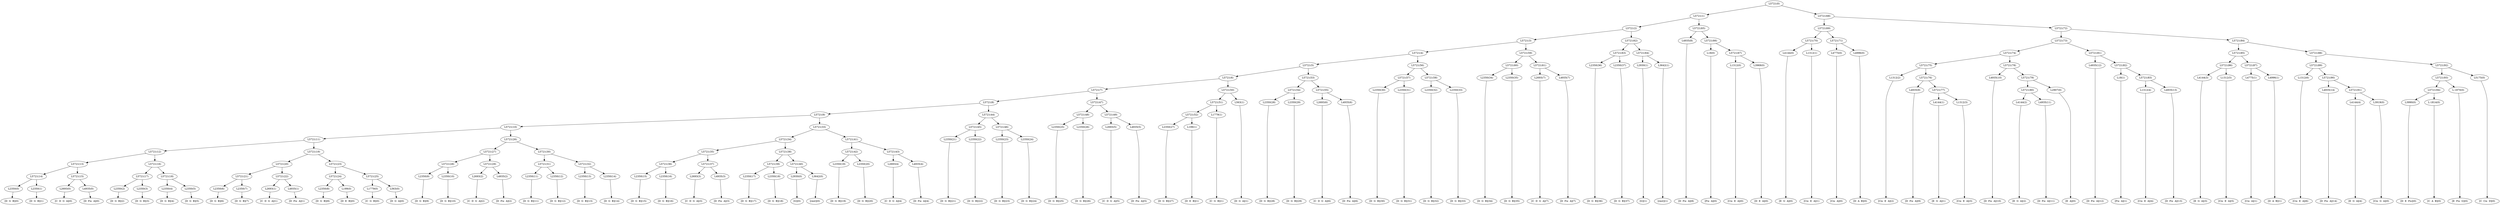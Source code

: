 digraph sample{
"L2350(0)"->"[D  G  B](0)"
"L2350(1)"->"[D  G  B](1)"
"L5721(14)"->"L2350(0)"
"L5721(14)"->"L2350(1)"
"L2693(0)"->"[C  D  G  A](0)"
"L4935(0)"->"[D  Fis  A](0)"
"L5721(15)"->"L2693(0)"
"L5721(15)"->"L4935(0)"
"L5721(13)"->"L5721(14)"
"L5721(13)"->"L5721(15)"
"L2350(2)"->"[D  G  B](2)"
"L2350(3)"->"[D  G  B](3)"
"L5721(17)"->"L2350(2)"
"L5721(17)"->"L2350(3)"
"L2350(4)"->"[D  G  B](4)"
"L2350(5)"->"[D  G  B](5)"
"L5721(18)"->"L2350(4)"
"L5721(18)"->"L2350(5)"
"L5721(16)"->"L5721(17)"
"L5721(16)"->"L5721(18)"
"L5721(12)"->"L5721(13)"
"L5721(12)"->"L5721(16)"
"L2350(6)"->"[D  G  B](6)"
"L2350(7)"->"[D  G  B](7)"
"L5721(21)"->"L2350(6)"
"L5721(21)"->"L2350(7)"
"L2693(1)"->"[C  D  G  A](1)"
"L4935(1)"->"[D  Fis  A](1)"
"L5721(22)"->"L2693(1)"
"L5721(22)"->"L4935(1)"
"L5721(20)"->"L5721(21)"
"L5721(20)"->"L5721(22)"
"L2350(8)"->"[D  G  B](8)"
"L199(0)"->"[D  E  B](0)"
"L5721(24)"->"L2350(8)"
"L5721(24)"->"L199(0)"
"L1779(0)"->"[C  G  B](0)"
"L563(0)"->"[D  G  A](0)"
"L5721(25)"->"L1779(0)"
"L5721(25)"->"L563(0)"
"L5721(23)"->"L5721(24)"
"L5721(23)"->"L5721(25)"
"L5721(19)"->"L5721(20)"
"L5721(19)"->"L5721(23)"
"L5721(11)"->"L5721(12)"
"L5721(11)"->"L5721(19)"
"L2350(9)"->"[D  G  B](9)"
"L2350(10)"->"[D  G  B](10)"
"L5721(28)"->"L2350(9)"
"L5721(28)"->"L2350(10)"
"L2693(2)"->"[C  D  G  A](2)"
"L4935(2)"->"[D  Fis  A](2)"
"L5721(29)"->"L2693(2)"
"L5721(29)"->"L4935(2)"
"L5721(27)"->"L5721(28)"
"L5721(27)"->"L5721(29)"
"L2350(11)"->"[D  G  B](11)"
"L2350(12)"->"[D  G  B](12)"
"L5721(31)"->"L2350(11)"
"L5721(31)"->"L2350(12)"
"L2350(13)"->"[D  G  B](13)"
"L2350(14)"->"[D  G  B](14)"
"L5721(32)"->"L2350(13)"
"L5721(32)"->"L2350(14)"
"L5721(30)"->"L5721(31)"
"L5721(30)"->"L5721(32)"
"L5721(26)"->"L5721(27)"
"L5721(26)"->"L5721(30)"
"L5721(10)"->"L5721(11)"
"L5721(10)"->"L5721(26)"
"L2350(15)"->"[D  G  B](15)"
"L2350(16)"->"[D  G  B](16)"
"L5721(36)"->"L2350(15)"
"L5721(36)"->"L2350(16)"
"L2693(3)"->"[C  D  G  A](3)"
"L4935(3)"->"[D  Fis  A](3)"
"L5721(37)"->"L2693(3)"
"L5721(37)"->"L4935(3)"
"L5721(35)"->"L5721(36)"
"L5721(35)"->"L5721(37)"
"L2350(17)"->"[D  G  B](17)"
"L2350(18)"->"[D  G  B](18)"
"L5721(39)"->"L2350(17)"
"L5721(39)"->"L2350(18)"
"L2930(0)"->"[G](0)"
"L3642(0)"->"[rest](0)"
"L5721(40)"->"L2930(0)"
"L5721(40)"->"L3642(0)"
"L5721(38)"->"L5721(39)"
"L5721(38)"->"L5721(40)"
"L5721(34)"->"L5721(35)"
"L5721(34)"->"L5721(38)"
"L2350(19)"->"[D  G  B](19)"
"L2350(20)"->"[D  G  B](20)"
"L5721(42)"->"L2350(19)"
"L5721(42)"->"L2350(20)"
"L2693(4)"->"[C  D  G  A](4)"
"L4935(4)"->"[D  Fis  A](4)"
"L5721(43)"->"L2693(4)"
"L5721(43)"->"L4935(4)"
"L5721(41)"->"L5721(42)"
"L5721(41)"->"L5721(43)"
"L5721(33)"->"L5721(34)"
"L5721(33)"->"L5721(41)"
"L5721(9)"->"L5721(10)"
"L5721(9)"->"L5721(33)"
"L2350(21)"->"[D  G  B](21)"
"L2350(22)"->"[D  G  B](22)"
"L5721(45)"->"L2350(21)"
"L5721(45)"->"L2350(22)"
"L2350(23)"->"[D  G  B](23)"
"L2350(24)"->"[D  G  B](24)"
"L5721(46)"->"L2350(23)"
"L5721(46)"->"L2350(24)"
"L5721(44)"->"L5721(45)"
"L5721(44)"->"L5721(46)"
"L5721(8)"->"L5721(9)"
"L5721(8)"->"L5721(44)"
"L2350(25)"->"[D  G  B](25)"
"L2350(26)"->"[D  G  B](26)"
"L5721(48)"->"L2350(25)"
"L5721(48)"->"L2350(26)"
"L2693(5)"->"[C  D  G  A](5)"
"L4935(5)"->"[D  Fis  A](5)"
"L5721(49)"->"L2693(5)"
"L5721(49)"->"L4935(5)"
"L5721(47)"->"L5721(48)"
"L5721(47)"->"L5721(49)"
"L5721(7)"->"L5721(8)"
"L5721(7)"->"L5721(47)"
"L2350(27)"->"[D  G  B](27)"
"L199(1)"->"[D  E  B](1)"
"L5721(52)"->"L2350(27)"
"L5721(52)"->"L199(1)"
"L1779(1)"->"[C  G  B](1)"
"L5721(51)"->"L5721(52)"
"L5721(51)"->"L1779(1)"
"L563(1)"->"[D  G  A](1)"
"L5721(50)"->"L5721(51)"
"L5721(50)"->"L563(1)"
"L5721(6)"->"L5721(7)"
"L5721(6)"->"L5721(50)"
"L2350(28)"->"[D  G  B](28)"
"L2350(29)"->"[D  G  B](29)"
"L5721(54)"->"L2350(28)"
"L5721(54)"->"L2350(29)"
"L2693(6)"->"[C  D  G  A](6)"
"L4935(6)"->"[D  Fis  A](6)"
"L5721(55)"->"L2693(6)"
"L5721(55)"->"L4935(6)"
"L5721(53)"->"L5721(54)"
"L5721(53)"->"L5721(55)"
"L5721(5)"->"L5721(6)"
"L5721(5)"->"L5721(53)"
"L2350(30)"->"[D  G  B](30)"
"L2350(31)"->"[D  G  B](31)"
"L5721(57)"->"L2350(30)"
"L5721(57)"->"L2350(31)"
"L2350(32)"->"[D  G  B](32)"
"L2350(33)"->"[D  G  B](33)"
"L5721(58)"->"L2350(32)"
"L5721(58)"->"L2350(33)"
"L5721(56)"->"L5721(57)"
"L5721(56)"->"L5721(58)"
"L5721(4)"->"L5721(5)"
"L5721(4)"->"L5721(56)"
"L2350(34)"->"[D  G  B](34)"
"L2350(35)"->"[D  G  B](35)"
"L5721(60)"->"L2350(34)"
"L5721(60)"->"L2350(35)"
"L2693(7)"->"[C  D  G  A](7)"
"L4935(7)"->"[D  Fis  A](7)"
"L5721(61)"->"L2693(7)"
"L5721(61)"->"L4935(7)"
"L5721(59)"->"L5721(60)"
"L5721(59)"->"L5721(61)"
"L5721(3)"->"L5721(4)"
"L5721(3)"->"L5721(59)"
"L2350(36)"->"[D  G  B](36)"
"L2350(37)"->"[D  G  B](37)"
"L5721(63)"->"L2350(36)"
"L5721(63)"->"L2350(37)"
"L2930(1)"->"[G](1)"
"L3642(1)"->"[rest](1)"
"L5721(64)"->"L2930(1)"
"L5721(64)"->"L3642(1)"
"L5721(62)"->"L5721(63)"
"L5721(62)"->"L5721(64)"
"L5721(2)"->"L5721(3)"
"L5721(2)"->"L5721(62)"
"L4935(8)"->"[D  Fis  A](8)"
"L18(0)"->"[Fis  A](0)"
"L1312(0)"->"[Cis  E  A](0)"
"L3969(0)"->"[D  E  A](0)"
"L5721(67)"->"L1312(0)"
"L5721(67)"->"L3969(0)"
"L5721(66)"->"L18(0)"
"L5721(66)"->"L5721(67)"
"L5721(65)"->"L4935(8)"
"L5721(65)"->"L5721(66)"
"L5721(1)"->"L5721(2)"
"L5721(1)"->"L5721(65)"
"L4144(0)"->"[E  G  A](0)"
"L1312(1)"->"[Cis  E  A](1)"
"L5721(70)"->"L4144(0)"
"L5721(70)"->"L1312(1)"
"L4775(0)"->"[Cis  A](0)"
"L4996(0)"->"[D  A  B](0)"
"L5721(71)"->"L4775(0)"
"L5721(71)"->"L4996(0)"
"L5721(69)"->"L5721(70)"
"L5721(69)"->"L5721(71)"
"L1312(2)"->"[Cis  E  A](2)"
"L4935(9)"->"[D  Fis  A](9)"
"L4144(1)"->"[E  G  A](1)"
"L1312(3)"->"[Cis  E  A](3)"
"L5721(77)"->"L4144(1)"
"L5721(77)"->"L1312(3)"
"L5721(76)"->"L4935(9)"
"L5721(76)"->"L5721(77)"
"L5721(75)"->"L1312(2)"
"L5721(75)"->"L5721(76)"
"L4935(10)"->"[D  Fis  A](10)"
"L4144(2)"->"[E  G  A](2)"
"L4935(11)"->"[D  Fis  A](11)"
"L5721(80)"->"L4144(2)"
"L5721(80)"->"L4935(11)"
"L2907(0)"->"[E  A](0)"
"L5721(79)"->"L5721(80)"
"L5721(79)"->"L2907(0)"
"L5721(78)"->"L4935(10)"
"L5721(78)"->"L5721(79)"
"L5721(74)"->"L5721(75)"
"L5721(74)"->"L5721(78)"
"L4935(12)"->"[D  Fis  A](12)"
"L18(1)"->"[Fis  A](1)"
"L1312(4)"->"[Cis  E  A](4)"
"L4935(13)"->"[D  Fis  A](13)"
"L5721(83)"->"L1312(4)"
"L5721(83)"->"L4935(13)"
"L5721(82)"->"L18(1)"
"L5721(82)"->"L5721(83)"
"L5721(81)"->"L4935(12)"
"L5721(81)"->"L5721(82)"
"L5721(73)"->"L5721(74)"
"L5721(73)"->"L5721(81)"
"L4144(3)"->"[E  G  A](3)"
"L1312(5)"->"[Cis  E  A](5)"
"L5721(86)"->"L4144(3)"
"L5721(86)"->"L1312(5)"
"L4775(1)"->"[Cis  A](1)"
"L4996(1)"->"[D  A  B](1)"
"L5721(87)"->"L4775(1)"
"L5721(87)"->"L4996(1)"
"L5721(85)"->"L5721(86)"
"L5721(85)"->"L5721(87)"
"L1312(6)"->"[Cis  E  A](6)"
"L4935(14)"->"[D  Fis  A](14)"
"L4144(4)"->"[E  G  A](4)"
"L3919(0)"->"[Cis  G  A](0)"
"L5721(91)"->"L4144(4)"
"L5721(91)"->"L3919(0)"
"L5721(90)"->"L4935(14)"
"L5721(90)"->"L5721(91)"
"L5721(89)"->"L1312(6)"
"L5721(89)"->"L5721(90)"
"L3990(0)"->"[D  E  Fis](0)"
"L-1814(0)"->"[C  A  B](0)"
"L5721(94)"->"L3990(0)"
"L5721(94)"->"L-1814(0)"
"L-1870(0)"->"[E  Fis  G](0)"
"L5721(93)"->"L5721(94)"
"L5721(93)"->"L-1870(0)"
"L5175(0)"->"[C  Cis  D](0)"
"L5721(92)"->"L5721(93)"
"L5721(92)"->"L5175(0)"
"L5721(88)"->"L5721(89)"
"L5721(88)"->"L5721(92)"
"L5721(84)"->"L5721(85)"
"L5721(84)"->"L5721(88)"
"L5721(72)"->"L5721(73)"
"L5721(72)"->"L5721(84)"
"L5721(68)"->"L5721(69)"
"L5721(68)"->"L5721(72)"
"L5721(0)"->"L5721(1)"
"L5721(0)"->"L5721(68)"
{rank = min; "L5721(0)"}
{rank = same; "L5721(1)"; "L5721(68)";}
{rank = same; "L5721(2)"; "L5721(65)"; "L5721(69)"; "L5721(72)";}
{rank = same; "L5721(3)"; "L5721(62)"; "L4935(8)"; "L5721(66)"; "L5721(70)"; "L5721(71)"; "L5721(73)"; "L5721(84)";}
{rank = same; "L5721(4)"; "L5721(59)"; "L5721(63)"; "L5721(64)"; "L18(0)"; "L5721(67)"; "L4144(0)"; "L1312(1)"; "L4775(0)"; "L4996(0)"; "L5721(74)"; "L5721(81)"; "L5721(85)"; "L5721(88)";}
{rank = same; "L5721(5)"; "L5721(56)"; "L5721(60)"; "L5721(61)"; "L2350(36)"; "L2350(37)"; "L2930(1)"; "L3642(1)"; "L1312(0)"; "L3969(0)"; "L5721(75)"; "L5721(78)"; "L4935(12)"; "L5721(82)"; "L5721(86)"; "L5721(87)"; "L5721(89)"; "L5721(92)";}
{rank = same; "L5721(6)"; "L5721(53)"; "L5721(57)"; "L5721(58)"; "L2350(34)"; "L2350(35)"; "L2693(7)"; "L4935(7)"; "L1312(2)"; "L5721(76)"; "L4935(10)"; "L5721(79)"; "L18(1)"; "L5721(83)"; "L4144(3)"; "L1312(5)"; "L4775(1)"; "L4996(1)"; "L1312(6)"; "L5721(90)"; "L5721(93)"; "L5175(0)";}
{rank = same; "L5721(7)"; "L5721(50)"; "L5721(54)"; "L5721(55)"; "L2350(30)"; "L2350(31)"; "L2350(32)"; "L2350(33)"; "L4935(9)"; "L5721(77)"; "L5721(80)"; "L2907(0)"; "L1312(4)"; "L4935(13)"; "L4935(14)"; "L5721(91)"; "L5721(94)"; "L-1870(0)";}
{rank = same; "L5721(8)"; "L5721(47)"; "L5721(51)"; "L563(1)"; "L2350(28)"; "L2350(29)"; "L2693(6)"; "L4935(6)"; "L4144(1)"; "L1312(3)"; "L4144(2)"; "L4935(11)"; "L4144(4)"; "L3919(0)"; "L3990(0)"; "L-1814(0)";}
{rank = same; "L5721(9)"; "L5721(44)"; "L5721(48)"; "L5721(49)"; "L5721(52)"; "L1779(1)";}
{rank = same; "L5721(10)"; "L5721(33)"; "L5721(45)"; "L5721(46)"; "L2350(25)"; "L2350(26)"; "L2693(5)"; "L4935(5)"; "L2350(27)"; "L199(1)";}
{rank = same; "L5721(11)"; "L5721(26)"; "L5721(34)"; "L5721(41)"; "L2350(21)"; "L2350(22)"; "L2350(23)"; "L2350(24)";}
{rank = same; "L5721(12)"; "L5721(19)"; "L5721(27)"; "L5721(30)"; "L5721(35)"; "L5721(38)"; "L5721(42)"; "L5721(43)";}
{rank = same; "L5721(13)"; "L5721(16)"; "L5721(20)"; "L5721(23)"; "L5721(28)"; "L5721(29)"; "L5721(31)"; "L5721(32)"; "L5721(36)"; "L5721(37)"; "L5721(39)"; "L5721(40)"; "L2350(19)"; "L2350(20)"; "L2693(4)"; "L4935(4)";}
{rank = same; "L5721(14)"; "L5721(15)"; "L5721(17)"; "L5721(18)"; "L5721(21)"; "L5721(22)"; "L5721(24)"; "L5721(25)"; "L2350(9)"; "L2350(10)"; "L2693(2)"; "L4935(2)"; "L2350(11)"; "L2350(12)"; "L2350(13)"; "L2350(14)"; "L2350(15)"; "L2350(16)"; "L2693(3)"; "L4935(3)"; "L2350(17)"; "L2350(18)"; "L2930(0)"; "L3642(0)";}
{rank = same; "L2350(0)"; "L2350(1)"; "L2693(0)"; "L4935(0)"; "L2350(2)"; "L2350(3)"; "L2350(4)"; "L2350(5)"; "L2350(6)"; "L2350(7)"; "L2693(1)"; "L4935(1)"; "L2350(8)"; "L199(0)"; "L1779(0)"; "L563(0)";}
{rank = max; "[C  A  B](0)"; "[C  Cis  D](0)"; "[C  D  G  A](0)"; "[C  D  G  A](1)"; "[C  D  G  A](2)"; "[C  D  G  A](3)"; "[C  D  G  A](4)"; "[C  D  G  A](5)"; "[C  D  G  A](6)"; "[C  D  G  A](7)"; "[C  G  B](0)"; "[C  G  B](1)"; "[Cis  A](0)"; "[Cis  A](1)"; "[Cis  E  A](0)"; "[Cis  E  A](1)"; "[Cis  E  A](2)"; "[Cis  E  A](3)"; "[Cis  E  A](4)"; "[Cis  E  A](5)"; "[Cis  E  A](6)"; "[Cis  G  A](0)"; "[D  A  B](0)"; "[D  A  B](1)"; "[D  E  A](0)"; "[D  E  B](0)"; "[D  E  B](1)"; "[D  E  Fis](0)"; "[D  Fis  A](0)"; "[D  Fis  A](1)"; "[D  Fis  A](10)"; "[D  Fis  A](11)"; "[D  Fis  A](12)"; "[D  Fis  A](13)"; "[D  Fis  A](14)"; "[D  Fis  A](2)"; "[D  Fis  A](3)"; "[D  Fis  A](4)"; "[D  Fis  A](5)"; "[D  Fis  A](6)"; "[D  Fis  A](7)"; "[D  Fis  A](8)"; "[D  Fis  A](9)"; "[D  G  A](0)"; "[D  G  A](1)"; "[D  G  B](0)"; "[D  G  B](1)"; "[D  G  B](10)"; "[D  G  B](11)"; "[D  G  B](12)"; "[D  G  B](13)"; "[D  G  B](14)"; "[D  G  B](15)"; "[D  G  B](16)"; "[D  G  B](17)"; "[D  G  B](18)"; "[D  G  B](19)"; "[D  G  B](2)"; "[D  G  B](20)"; "[D  G  B](21)"; "[D  G  B](22)"; "[D  G  B](23)"; "[D  G  B](24)"; "[D  G  B](25)"; "[D  G  B](26)"; "[D  G  B](27)"; "[D  G  B](28)"; "[D  G  B](29)"; "[D  G  B](3)"; "[D  G  B](30)"; "[D  G  B](31)"; "[D  G  B](32)"; "[D  G  B](33)"; "[D  G  B](34)"; "[D  G  B](35)"; "[D  G  B](36)"; "[D  G  B](37)"; "[D  G  B](4)"; "[D  G  B](5)"; "[D  G  B](6)"; "[D  G  B](7)"; "[D  G  B](8)"; "[D  G  B](9)"; "[E  A](0)"; "[E  Fis  G](0)"; "[E  G  A](0)"; "[E  G  A](1)"; "[E  G  A](2)"; "[E  G  A](3)"; "[E  G  A](4)"; "[Fis  A](0)"; "[Fis  A](1)"; "[G](0)"; "[G](1)"; "[rest](0)"; "[rest](1)";}
}